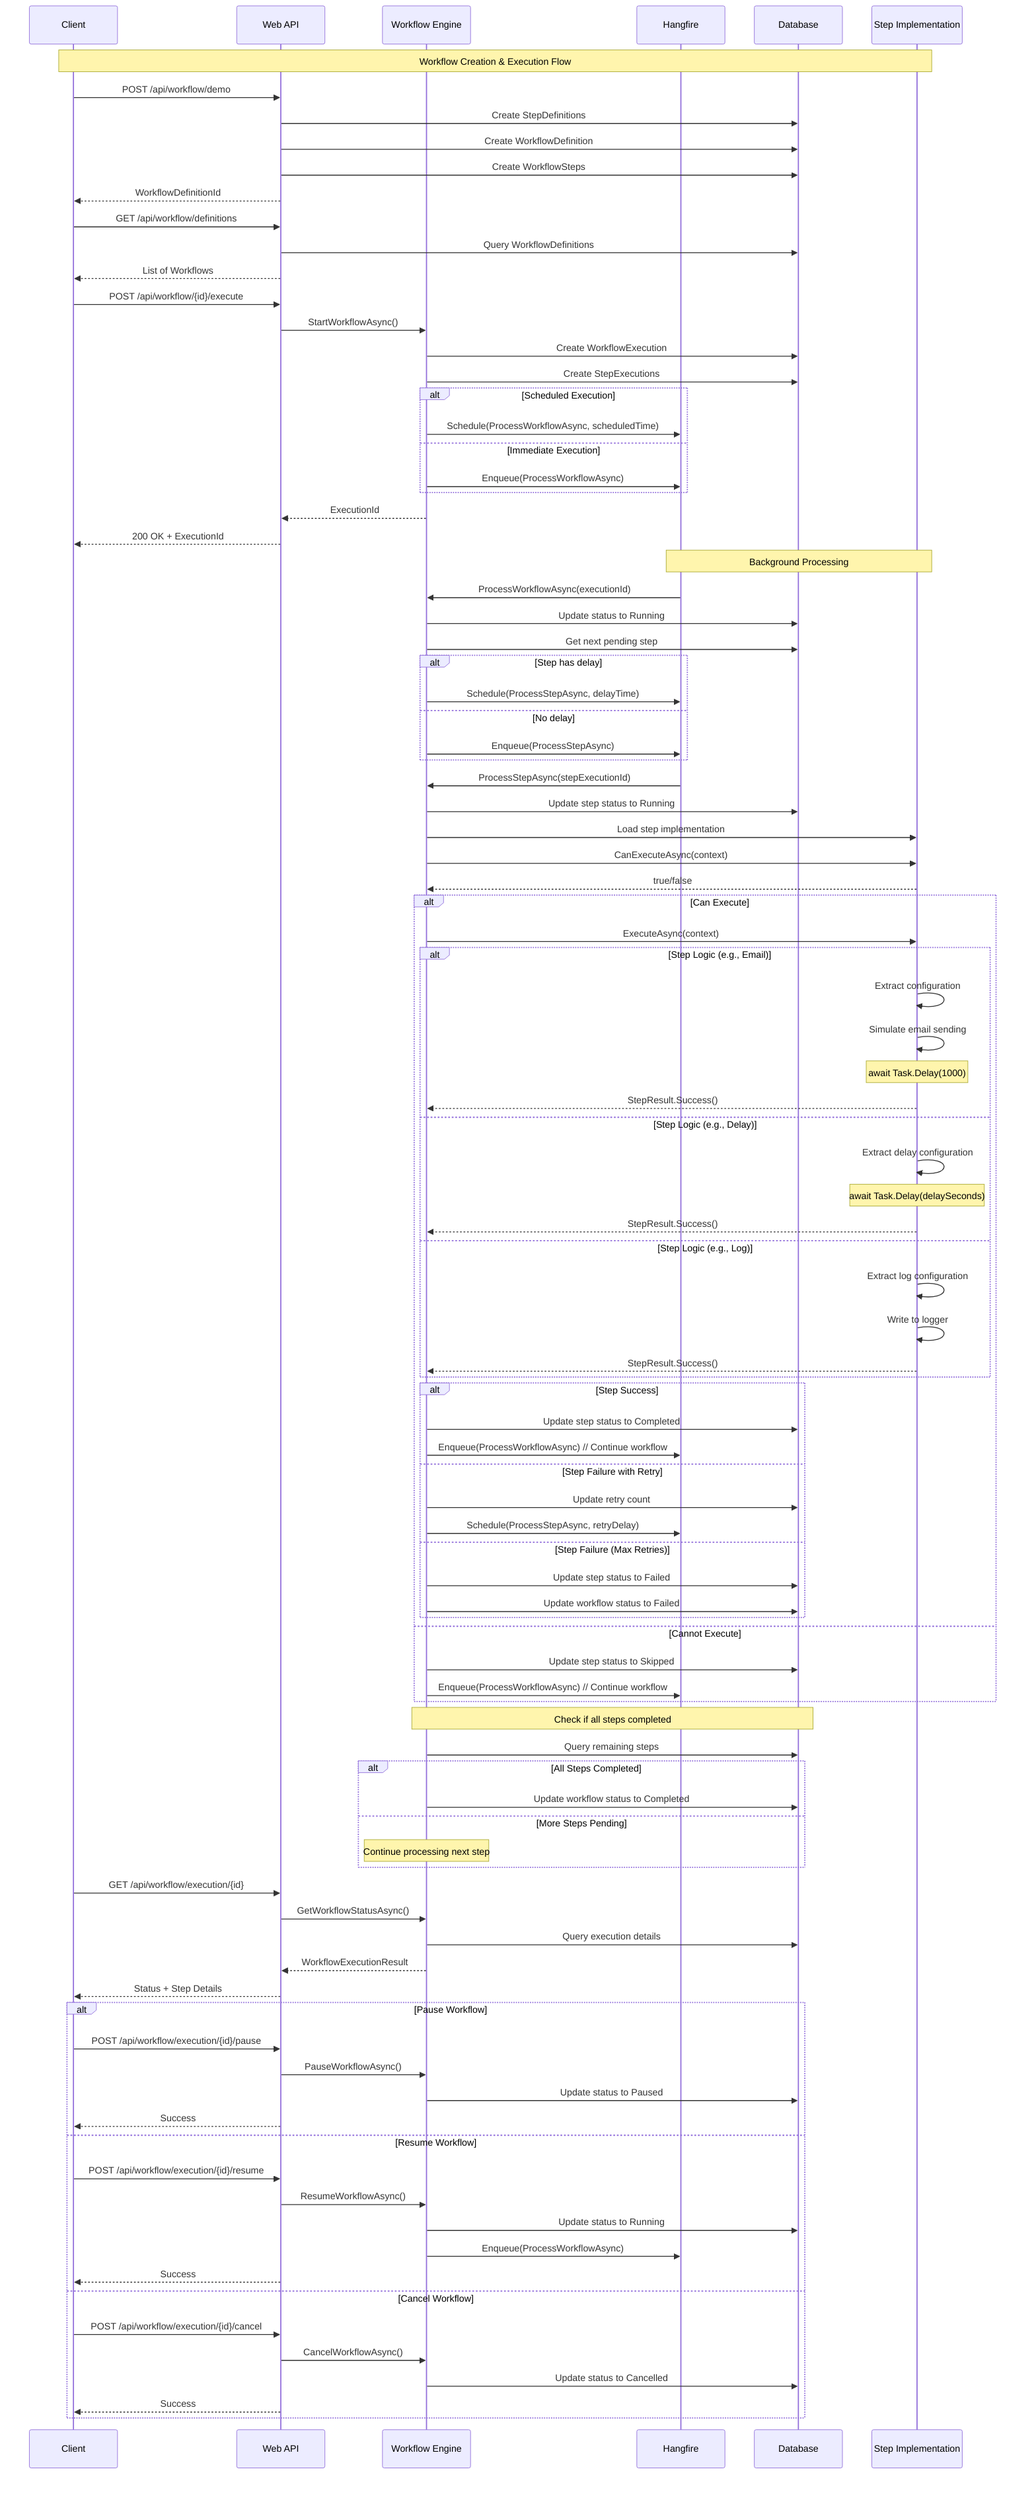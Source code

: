 sequenceDiagram
    participant C as Client
    participant API as Web API
    participant WE as Workflow Engine
    participant H as Hangfire
    participant DB as Database
    participant S as Step Implementation
    
    Note over C,S: Workflow Creation & Execution Flow
    
    %% 1. Create Demo Workflow
    C->>API: POST /api/workflow/demo
    API->>DB: Create StepDefinitions
    API->>DB: Create WorkflowDefinition
    API->>DB: Create WorkflowSteps
    API-->>C: WorkflowDefinitionId
    
    %% 2. List Available Workflows
    C->>API: GET /api/workflow/definitions
    API->>DB: Query WorkflowDefinitions
    API-->>C: List of Workflows
    
    %% 3. Start Workflow Execution
    C->>API: POST /api/workflow/{id}/execute
    API->>WE: StartWorkflowAsync()
    
    WE->>DB: Create WorkflowExecution
    WE->>DB: Create StepExecutions
    
    alt Scheduled Execution
        WE->>H: Schedule(ProcessWorkflowAsync, scheduledTime)
    else Immediate Execution
        WE->>H: Enqueue(ProcessWorkflowAsync)
    end
    
    WE-->>API: ExecutionId
    API-->>C: 200 OK + ExecutionId
    
    Note over H,S: Background Processing
    
    %% 4. Process Workflow
    H->>WE: ProcessWorkflowAsync(executionId)
    WE->>DB: Update status to Running
    WE->>DB: Get next pending step
    
    alt Step has delay
        WE->>H: Schedule(ProcessStepAsync, delayTime)
    else No delay
        WE->>H: Enqueue(ProcessStepAsync)
    end
    
    %% 5. Process Individual Step
    H->>WE: ProcessStepAsync(stepExecutionId)
    WE->>DB: Update step status to Running
    WE->>S: Load step implementation
    
    %% 6. Step Execution Logic
    WE->>S: CanExecuteAsync(context)
    S-->>WE: true/false
    
    alt Can Execute
        WE->>S: ExecuteAsync(context)
        
        alt Step Logic (e.g., Email)
            S->>S: Extract configuration
            S->>S: Simulate email sending
            Note over S: await Task.Delay(1000)
            S-->>WE: StepResult.Success()
        else Step Logic (e.g., Delay)
            S->>S: Extract delay configuration
            Note over S: await Task.Delay(delaySeconds)
            S-->>WE: StepResult.Success()
        else Step Logic (e.g., Log)
            S->>S: Extract log configuration
            S->>S: Write to logger
            S-->>WE: StepResult.Success()
        end
        
        alt Step Success
            WE->>DB: Update step status to Completed
            WE->>H: Enqueue(ProcessWorkflowAsync) // Continue workflow
        else Step Failure with Retry
            WE->>DB: Update retry count
            WE->>H: Schedule(ProcessStepAsync, retryDelay)
        else Step Failure (Max Retries)
            WE->>DB: Update step status to Failed
            WE->>DB: Update workflow status to Failed
        end
    else Cannot Execute
        WE->>DB: Update step status to Skipped
        WE->>H: Enqueue(ProcessWorkflowAsync) // Continue workflow
    end
    
    %% 7. Workflow Completion Check
    Note over WE,DB: Check if all steps completed
    WE->>DB: Query remaining steps
    
    alt All Steps Completed
        WE->>DB: Update workflow status to Completed
    else More Steps Pending
        Note over WE: Continue processing next step
    end
    
    %% 8. Monitor Execution
    C->>API: GET /api/workflow/execution/{id}
    API->>WE: GetWorkflowStatusAsync()
    WE->>DB: Query execution details
    WE-->>API: WorkflowExecutionResult
    API-->>C: Status + Step Details
    
    %% 9. Control Operations
    alt Pause Workflow
        C->>API: POST /api/workflow/execution/{id}/pause
        API->>WE: PauseWorkflowAsync()
        WE->>DB: Update status to Paused
        API-->>C: Success
    else Resume Workflow
        C->>API: POST /api/workflow/execution/{id}/resume
        API->>WE: ResumeWorkflowAsync()
        WE->>DB: Update status to Running
        WE->>H: Enqueue(ProcessWorkflowAsync)
        API-->>C: Success
    else Cancel Workflow
        C->>API: POST /api/workflow/execution/{id}/cancel
        API->>WE: CancelWorkflowAsync()
        WE->>DB: Update status to Cancelled
        API-->>C: Success
    end
